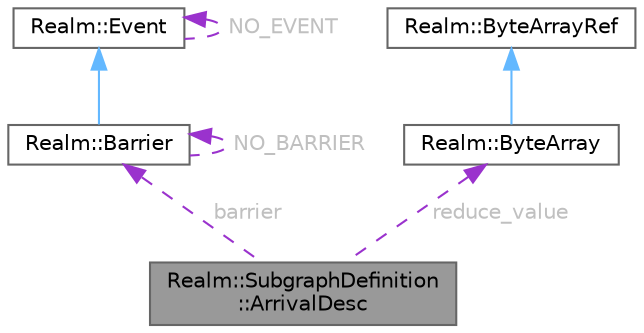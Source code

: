 digraph "Realm::SubgraphDefinition::ArrivalDesc"
{
 // LATEX_PDF_SIZE
  bgcolor="transparent";
  edge [fontname=Helvetica,fontsize=10,labelfontname=Helvetica,labelfontsize=10];
  node [fontname=Helvetica,fontsize=10,shape=box,height=0.2,width=0.4];
  Node1 [id="Node000001",label="Realm::SubgraphDefinition\l::ArrivalDesc",height=0.2,width=0.4,color="gray40", fillcolor="grey60", style="filled", fontcolor="black",tooltip=" "];
  Node2 -> Node1 [id="edge1_Node000001_Node000002",dir="back",color="darkorchid3",style="dashed",tooltip=" ",label=" barrier",fontcolor="grey" ];
  Node2 [id="Node000002",label="Realm::Barrier",height=0.2,width=0.4,color="gray40", fillcolor="white", style="filled",URL="$classRealm_1_1Barrier.html",tooltip=" "];
  Node3 -> Node2 [id="edge2_Node000002_Node000003",dir="back",color="steelblue1",style="solid",tooltip=" "];
  Node3 [id="Node000003",label="Realm::Event",height=0.2,width=0.4,color="gray40", fillcolor="white", style="filled",URL="$classRealm_1_1Event.html",tooltip=" "];
  Node3 -> Node3 [id="edge3_Node000003_Node000003",dir="back",color="darkorchid3",style="dashed",tooltip=" ",label=" NO_EVENT",fontcolor="grey" ];
  Node2 -> Node2 [id="edge4_Node000002_Node000002",dir="back",color="darkorchid3",style="dashed",tooltip=" ",label=" NO_BARRIER",fontcolor="grey" ];
  Node4 -> Node1 [id="edge5_Node000001_Node000004",dir="back",color="darkorchid3",style="dashed",tooltip=" ",label=" reduce_value",fontcolor="grey" ];
  Node4 [id="Node000004",label="Realm::ByteArray",height=0.2,width=0.4,color="gray40", fillcolor="white", style="filled",URL="$classRealm_1_1ByteArray.html",tooltip=" "];
  Node5 -> Node4 [id="edge6_Node000004_Node000005",dir="back",color="steelblue1",style="solid",tooltip=" "];
  Node5 [id="Node000005",label="Realm::ByteArrayRef",height=0.2,width=0.4,color="gray40", fillcolor="white", style="filled",URL="$classRealm_1_1ByteArrayRef.html",tooltip=" "];
}

